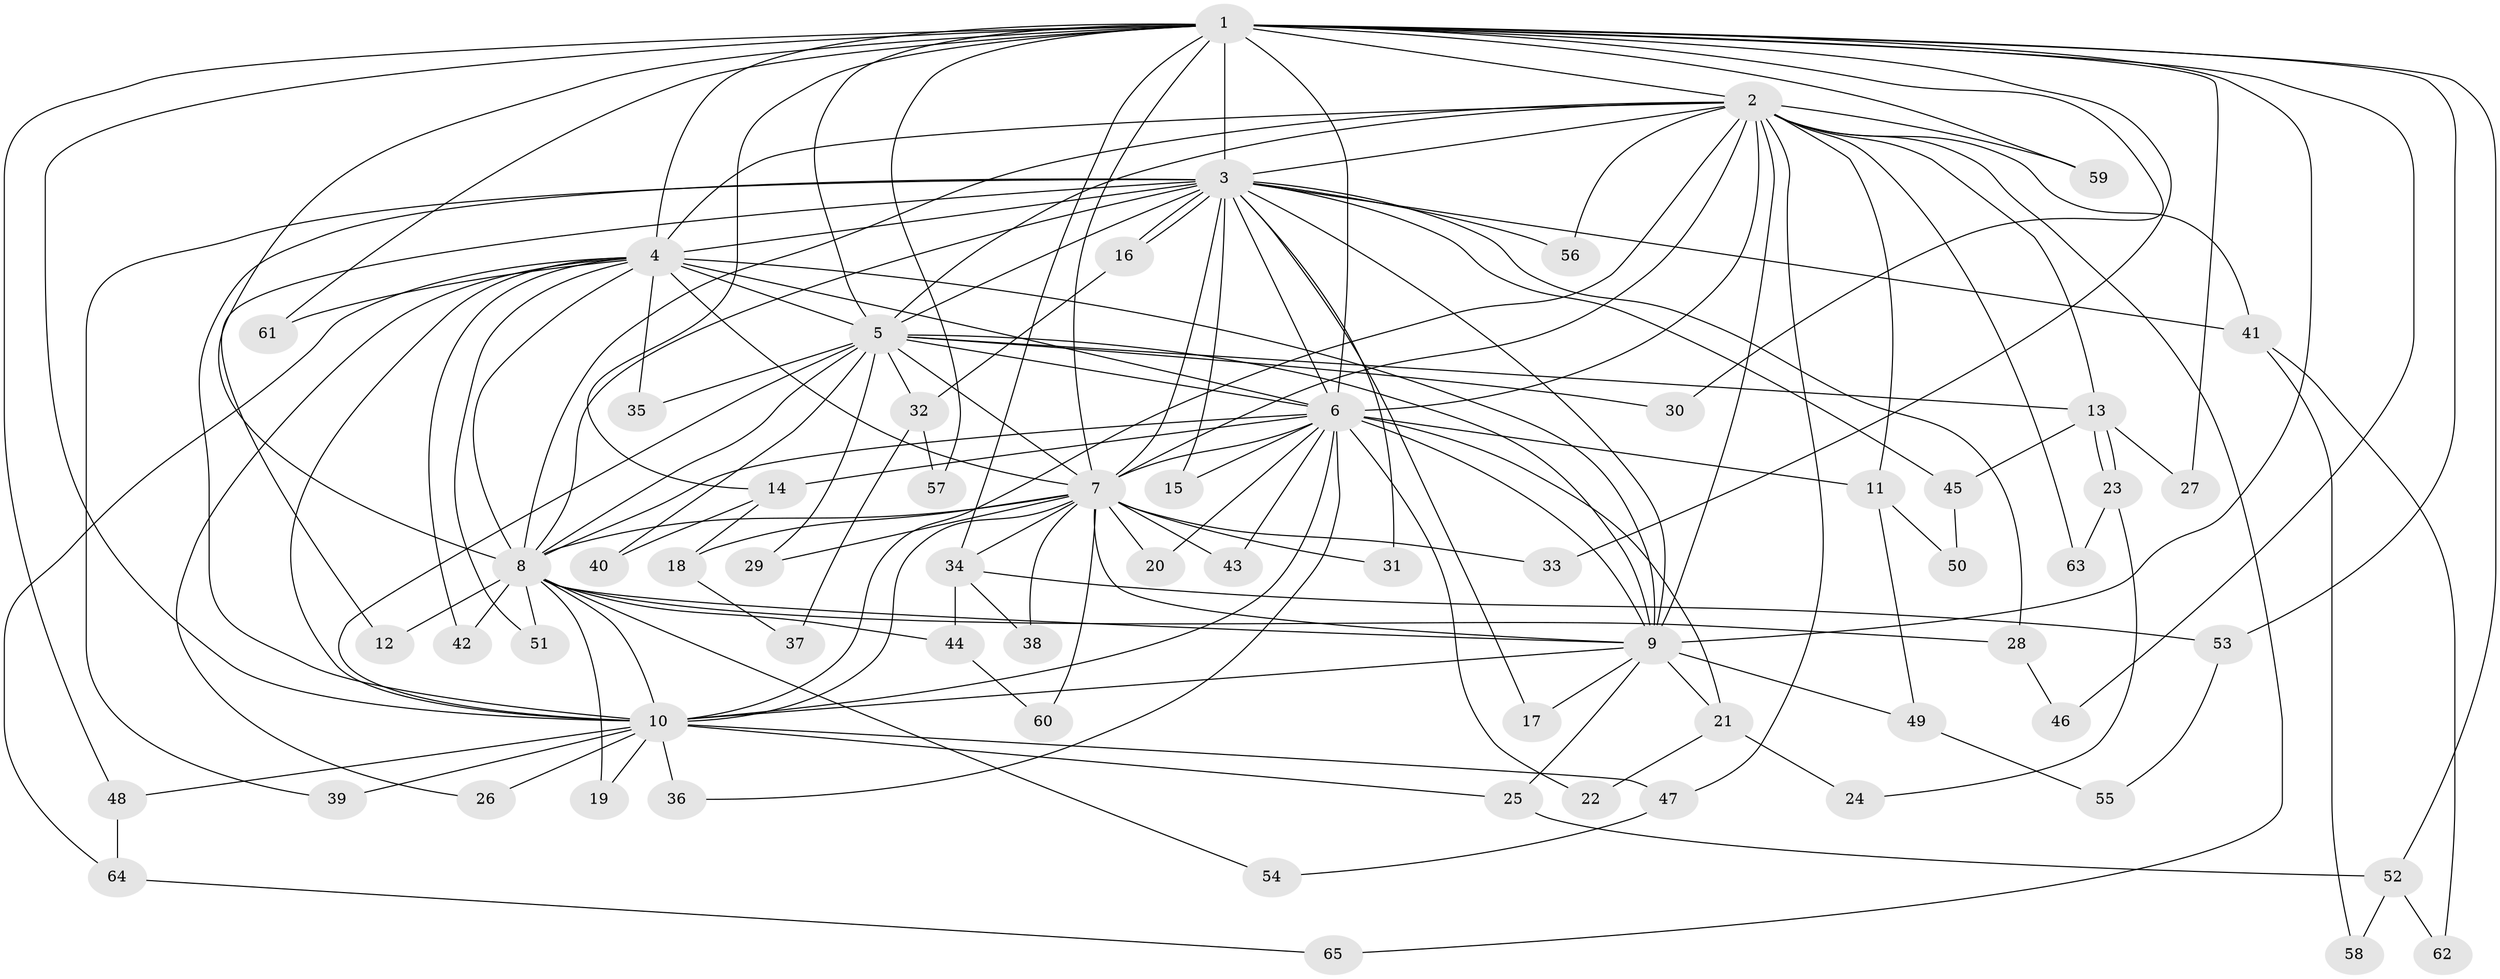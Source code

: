 // coarse degree distribution, {12: 0.12121212121212122, 3: 0.36363636363636365, 2: 0.15151515151515152, 5: 0.030303030303030304, 4: 0.15151515151515152, 15: 0.06060606060606061, 10: 0.030303030303030304, 14: 0.06060606060606061, 17: 0.030303030303030304}
// Generated by graph-tools (version 1.1) at 2025/36/03/04/25 23:36:15]
// undirected, 65 vertices, 155 edges
graph export_dot {
  node [color=gray90,style=filled];
  1;
  2;
  3;
  4;
  5;
  6;
  7;
  8;
  9;
  10;
  11;
  12;
  13;
  14;
  15;
  16;
  17;
  18;
  19;
  20;
  21;
  22;
  23;
  24;
  25;
  26;
  27;
  28;
  29;
  30;
  31;
  32;
  33;
  34;
  35;
  36;
  37;
  38;
  39;
  40;
  41;
  42;
  43;
  44;
  45;
  46;
  47;
  48;
  49;
  50;
  51;
  52;
  53;
  54;
  55;
  56;
  57;
  58;
  59;
  60;
  61;
  62;
  63;
  64;
  65;
  1 -- 2;
  1 -- 3;
  1 -- 4;
  1 -- 5;
  1 -- 6;
  1 -- 7;
  1 -- 8;
  1 -- 9;
  1 -- 10;
  1 -- 14;
  1 -- 27;
  1 -- 30;
  1 -- 33;
  1 -- 34;
  1 -- 46;
  1 -- 48;
  1 -- 52;
  1 -- 53;
  1 -- 57;
  1 -- 59;
  1 -- 61;
  2 -- 3;
  2 -- 4;
  2 -- 5;
  2 -- 6;
  2 -- 7;
  2 -- 8;
  2 -- 9;
  2 -- 10;
  2 -- 11;
  2 -- 13;
  2 -- 41;
  2 -- 47;
  2 -- 56;
  2 -- 59;
  2 -- 63;
  2 -- 65;
  3 -- 4;
  3 -- 5;
  3 -- 6;
  3 -- 7;
  3 -- 8;
  3 -- 9;
  3 -- 10;
  3 -- 12;
  3 -- 15;
  3 -- 16;
  3 -- 16;
  3 -- 17;
  3 -- 28;
  3 -- 31;
  3 -- 39;
  3 -- 41;
  3 -- 45;
  3 -- 56;
  4 -- 5;
  4 -- 6;
  4 -- 7;
  4 -- 8;
  4 -- 9;
  4 -- 10;
  4 -- 26;
  4 -- 35;
  4 -- 42;
  4 -- 51;
  4 -- 61;
  4 -- 64;
  5 -- 6;
  5 -- 7;
  5 -- 8;
  5 -- 9;
  5 -- 10;
  5 -- 13;
  5 -- 29;
  5 -- 30;
  5 -- 32;
  5 -- 35;
  5 -- 40;
  6 -- 7;
  6 -- 8;
  6 -- 9;
  6 -- 10;
  6 -- 11;
  6 -- 14;
  6 -- 15;
  6 -- 20;
  6 -- 21;
  6 -- 22;
  6 -- 36;
  6 -- 43;
  7 -- 8;
  7 -- 9;
  7 -- 10;
  7 -- 18;
  7 -- 20;
  7 -- 29;
  7 -- 31;
  7 -- 33;
  7 -- 34;
  7 -- 38;
  7 -- 43;
  7 -- 60;
  8 -- 9;
  8 -- 10;
  8 -- 12;
  8 -- 19;
  8 -- 28;
  8 -- 42;
  8 -- 44;
  8 -- 51;
  8 -- 54;
  9 -- 10;
  9 -- 17;
  9 -- 21;
  9 -- 25;
  9 -- 49;
  10 -- 19;
  10 -- 25;
  10 -- 26;
  10 -- 36;
  10 -- 39;
  10 -- 47;
  10 -- 48;
  11 -- 49;
  11 -- 50;
  13 -- 23;
  13 -- 23;
  13 -- 27;
  13 -- 45;
  14 -- 18;
  14 -- 40;
  16 -- 32;
  18 -- 37;
  21 -- 22;
  21 -- 24;
  23 -- 24;
  23 -- 63;
  25 -- 52;
  28 -- 46;
  32 -- 37;
  32 -- 57;
  34 -- 38;
  34 -- 44;
  34 -- 53;
  41 -- 58;
  41 -- 62;
  44 -- 60;
  45 -- 50;
  47 -- 54;
  48 -- 64;
  49 -- 55;
  52 -- 58;
  52 -- 62;
  53 -- 55;
  64 -- 65;
}
